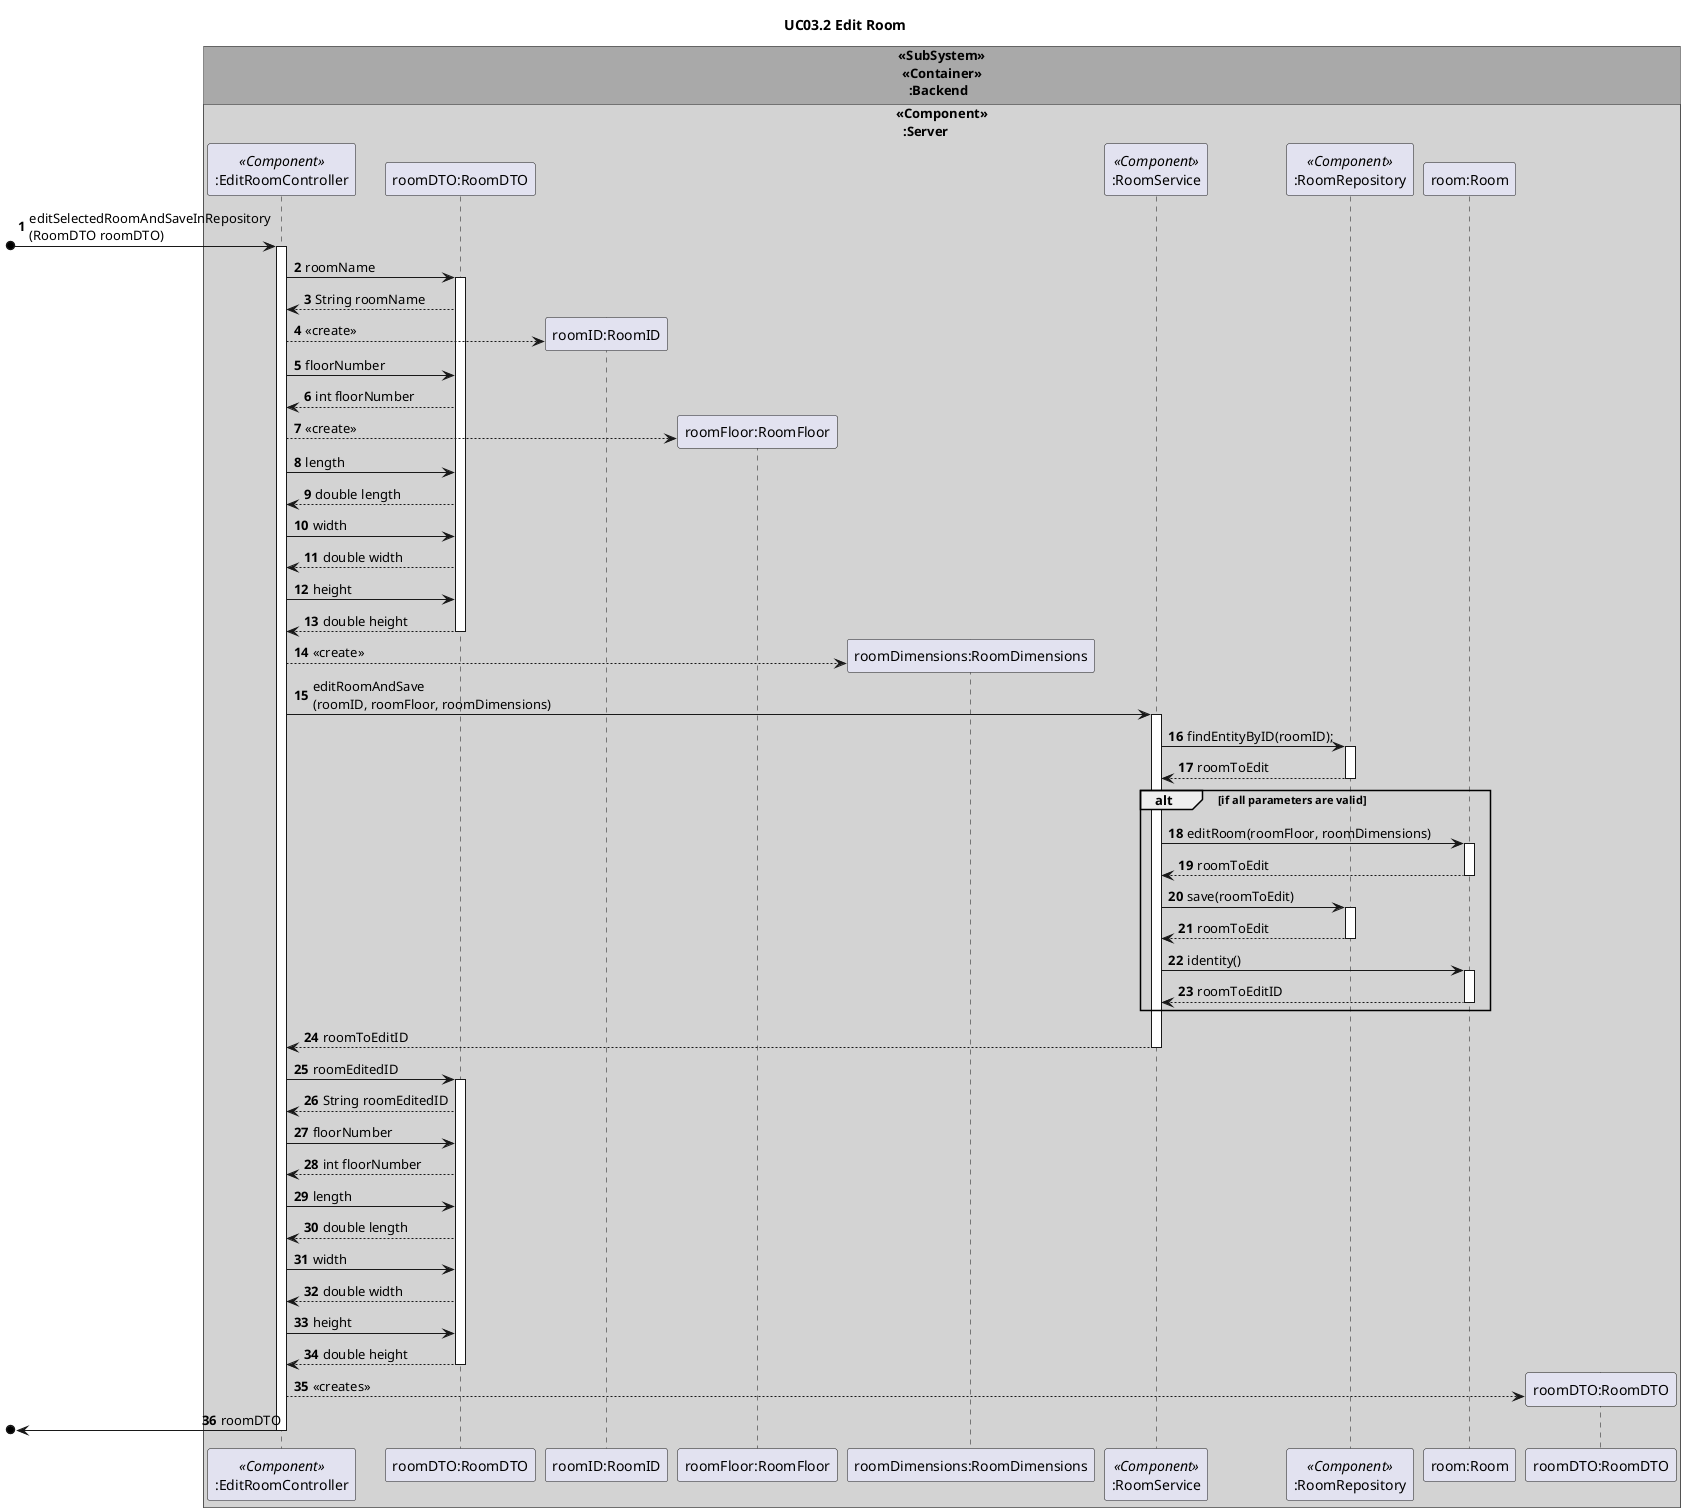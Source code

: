 @startuml

autonumber
title UC03.2 Edit Room

!pragma teoz true
box "<<SubSystem>>\n <<Container>>\n   :Backend" #DarkGrey
box "<<Component>>\n  :Server" #LightGrey

participant ":EditRoomController" as controller <<Component>>
participant "roomDTO:RoomDTO" as roomDTO1
participant "roomID:RoomID" as roomID
participant "roomFloor:RoomFloor" as roomFloor
participant "roomDimensions:RoomDimensions" as roomDimensions
participant ":RoomService" as services <<Component>>
participant ":RoomRepository" as repository <<Component>>
participant "room:Room" as room
participant "roomDTO:RoomDTO" as roomDTO2



[o-> controller: editSelectedRoomAndSaveInRepository\n(RoomDTO roomDTO)
activate controller
controller -> roomDTO1: roomName
activate roomDTO1
roomDTO1 --> controller: String roomName
controller --> roomID**: <<create>>
controller -> roomDTO1: floorNumber
roomDTO1 --> controller: int floorNumber
controller --> roomFloor**: <<create>>
controller -> roomDTO1: length
roomDTO1 --> controller: double length
controller -> roomDTO1: width
roomDTO1 --> controller: double width
controller -> roomDTO1: height
roomDTO1 --> controller: double height
deactivate roomDTO1
controller --> roomDimensions**: <<create>>

controller -> services: editRoomAndSave\n(roomID, roomFloor, roomDimensions)
activate services
services -> repository: findEntityByID(roomID);
activate repository
repository --> services: roomToEdit
deactivate repository
alt if all parameters are valid
services -> room: editRoom(roomFloor, roomDimensions)
activate room
room --> services: roomToEdit
deactivate room
services -> repository: save(roomToEdit)
activate repository
repository --> services: roomToEdit
deactivate repository
services -> room: identity()
activate room
room --> services: roomToEditID
deactivate room
end
services --> controller: roomToEditID
deactivate services
controller -> roomDTO1: roomEditedID
activate roomDTO1
roomDTO1 --> controller: String roomEditedID
controller -> roomDTO1: floorNumber
roomDTO1 --> controller: int floorNumber
controller -> roomDTO1: length
roomDTO1 --> controller: double length
controller -> roomDTO1: width
roomDTO1 --> controller: double width
controller -> roomDTO1: height
roomDTO1 --> controller: double height
deactivate roomDTO1
controller --> roomDTO2**: <<creates>>
deactivate services
[o<- controller: roomDTO
deactivate controller
@enduml